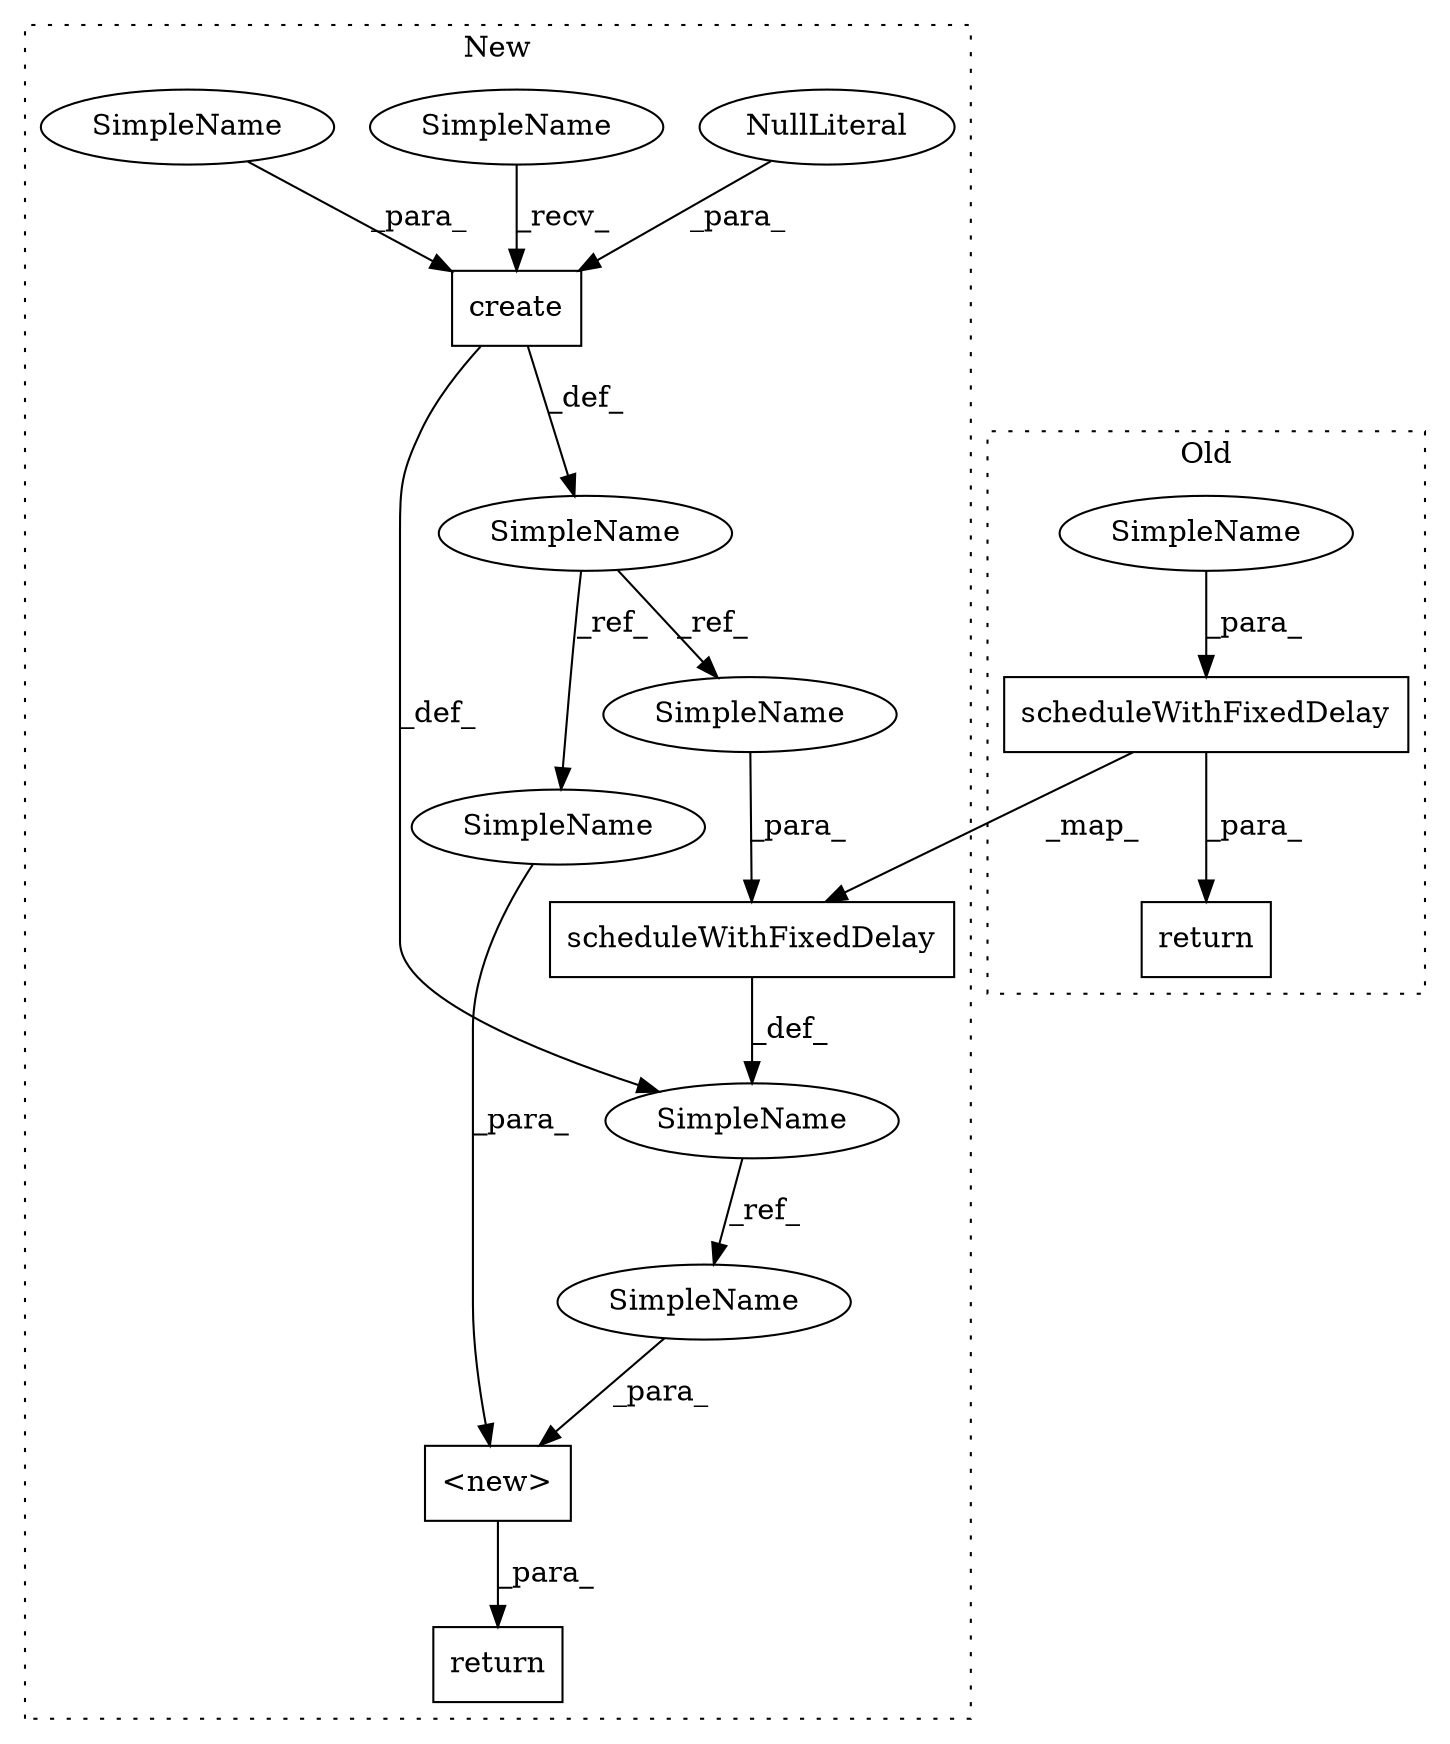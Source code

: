 digraph G {
subgraph cluster0 {
1 [label="scheduleWithFixedDelay" a="32" s="16874,16942" l="34,1" shape="box"];
3 [label="return" a="41" s="16858" l="7" shape="box"];
12 [label="SimpleName" a="42" s="16908" l="7" shape="ellipse"];
label = "Old";
style="dotted";
}
subgraph cluster1 {
2 [label="scheduleWithFixedDelay" a="32" s="17620,17674" l="23,1" shape="box"];
4 [label="return" a="41" s="17683" l="7" shape="box"];
5 [label="SimpleName" a="42" s="17590" l="7" shape="ellipse"];
6 [label="<new>" a="14" s="17690,17739" l="36,1" shape="box"];
7 [label="SimpleName" a="42" s="17514" l="4" shape="ellipse"];
8 [label="create" a="32" s="17553,17573" l="7,1" shape="box"];
9 [label="NullLiteral" a="33" s="17569" l="4" shape="ellipse"];
10 [label="SimpleName" a="42" s="17726" l="4" shape="ellipse"];
11 [label="SimpleName" a="42" s="17643" l="4" shape="ellipse"];
13 [label="SimpleName" a="42" s="17532" l="20" shape="ellipse"];
14 [label="SimpleName" a="42" s="17560" l="7" shape="ellipse"];
15 [label="SimpleName" a="42" s="17732" l="7" shape="ellipse"];
label = "New";
style="dotted";
}
1 -> 2 [label="_map_"];
1 -> 3 [label="_para_"];
2 -> 5 [label="_def_"];
5 -> 15 [label="_ref_"];
6 -> 4 [label="_para_"];
7 -> 10 [label="_ref_"];
7 -> 11 [label="_ref_"];
8 -> 5 [label="_def_"];
8 -> 7 [label="_def_"];
9 -> 8 [label="_para_"];
10 -> 6 [label="_para_"];
11 -> 2 [label="_para_"];
12 -> 1 [label="_para_"];
13 -> 8 [label="_recv_"];
14 -> 8 [label="_para_"];
15 -> 6 [label="_para_"];
}